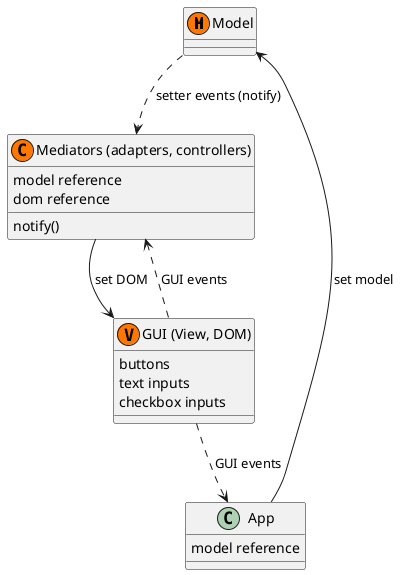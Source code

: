 
@startuml MVA_MGM_Architecture

class "Model"  << (M,#FF7700) >> {
}

class "Mediators (adapters, controllers)" << (C,#FF7700) >> {
    model reference
    dom reference
    notify()
}

class "GUI (View, DOM)" << (V,#FF7700) >> {
    buttons
    text inputs
    checkbox inputs
}

class App {
    model reference
}

"Mediators (adapters, controllers)" --> "GUI (View, DOM)" : set DOM
"GUI (View, DOM)" ..> "Mediators (adapters, controllers)" : GUI events
"GUI (View, DOM)" ..> App : GUI events
Model ..> "Mediators (adapters, controllers)" : setter events (notify)
App --> Model : set model
@enduml

